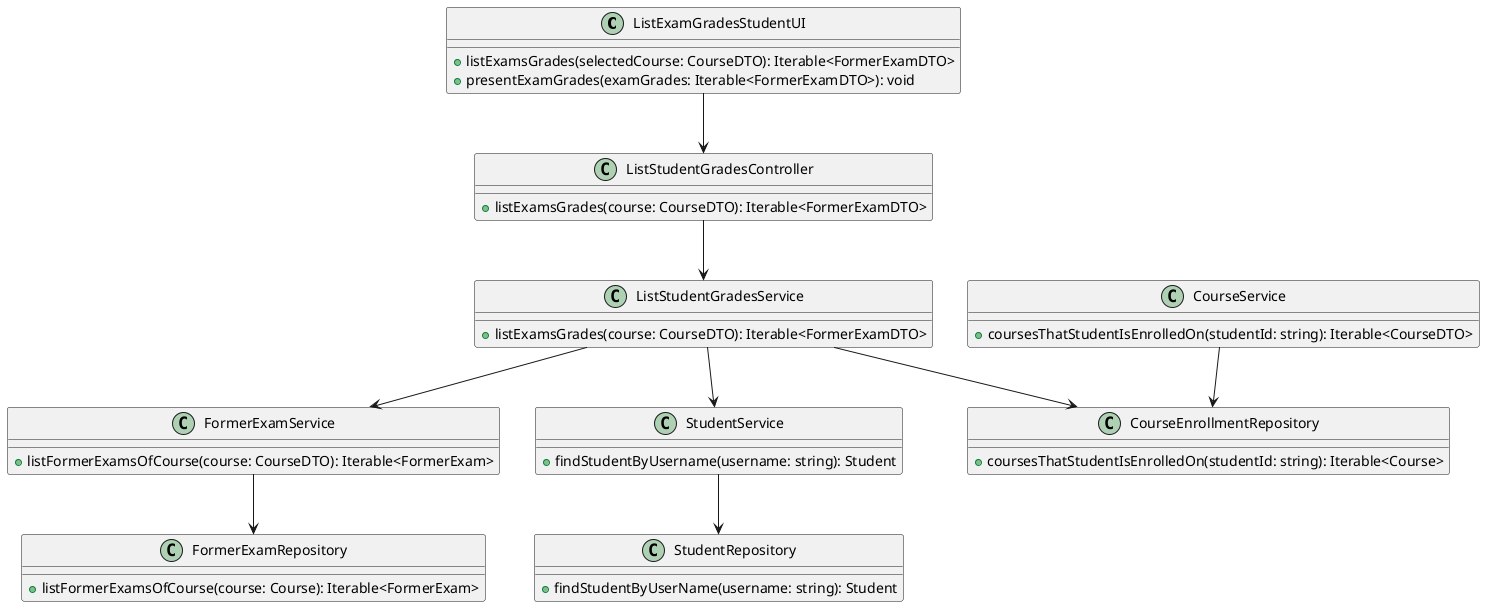 @startuml
class ListExamGradesStudentUI {
    + listExamsGrades(selectedCourse: CourseDTO): Iterable<FormerExamDTO>
    + presentExamGrades(examGrades: Iterable<FormerExamDTO>): void
}

class ListStudentGradesController {
    + listExamsGrades(course: CourseDTO): Iterable<FormerExamDTO>
}

class ListStudentGradesService {
    + listExamsGrades(course: CourseDTO): Iterable<FormerExamDTO>
}

class FormerExamService {
    + listFormerExamsOfCourse(course: CourseDTO): Iterable<FormerExam>
}

class StudentService {
    + findStudentByUsername(username: string): Student
}

class CourseService {
    + coursesThatStudentIsEnrolledOn(studentId: string): Iterable<CourseDTO>
}

class StudentRepository {
    + findStudentByUserName(username: string): Student
}

class CourseEnrollmentRepository {
    + coursesThatStudentIsEnrolledOn(studentId: string): Iterable<Course>
}

class FormerExamRepository {
    + listFormerExamsOfCourse(course: Course): Iterable<FormerExam>
}

ListExamGradesStudentUI --> ListStudentGradesController
ListStudentGradesController --> ListStudentGradesService
ListStudentGradesService --> FormerExamService
ListStudentGradesService --> StudentService
ListStudentGradesService --> CourseEnrollmentRepository
FormerExamService --> FormerExamRepository
StudentService --> StudentRepository
CourseService --> CourseEnrollmentRepository

@enduml